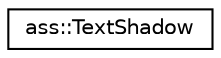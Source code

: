 digraph "Graphical Class Hierarchy"
{
 // LATEX_PDF_SIZE
  edge [fontname="Helvetica",fontsize="10",labelfontname="Helvetica",labelfontsize="10"];
  node [fontname="Helvetica",fontsize="10",shape=record];
  rankdir="LR";
  Node0 [label="ass::TextShadow",height=0.2,width=0.4,color="black", fillcolor="white", style="filled",URL="$structass_1_1TextShadow.html",tooltip="Controls the text shadow of AView."];
}
